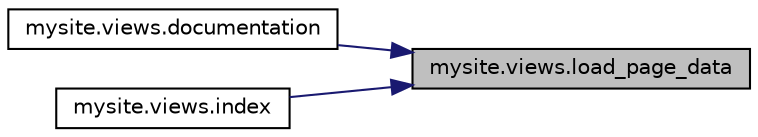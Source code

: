 digraph "mysite.views.load_page_data"
{
 // LATEX_PDF_SIZE
  edge [fontname="Helvetica",fontsize="10",labelfontname="Helvetica",labelfontsize="10"];
  node [fontname="Helvetica",fontsize="10",shape=record];
  rankdir="RL";
  Node1 [label="mysite.views.load_page_data",height=0.2,width=0.4,color="black", fillcolor="grey75", style="filled", fontcolor="black",tooltip=" "];
  Node1 -> Node2 [dir="back",color="midnightblue",fontsize="10",style="solid",fontname="Helvetica"];
  Node2 [label="mysite.views.documentation",height=0.2,width=0.4,color="black", fillcolor="white", style="filled",URL="$namespacemysite_1_1views.html#aeb0f0fc8fee95d8e065af72d7d5c9580",tooltip=" "];
  Node1 -> Node3 [dir="back",color="midnightblue",fontsize="10",style="solid",fontname="Helvetica"];
  Node3 [label="mysite.views.index",height=0.2,width=0.4,color="black", fillcolor="white", style="filled",URL="$namespacemysite_1_1views.html#aa34bc0c8bf0b8d0cdddc4fe3a75703af",tooltip=" "];
}
